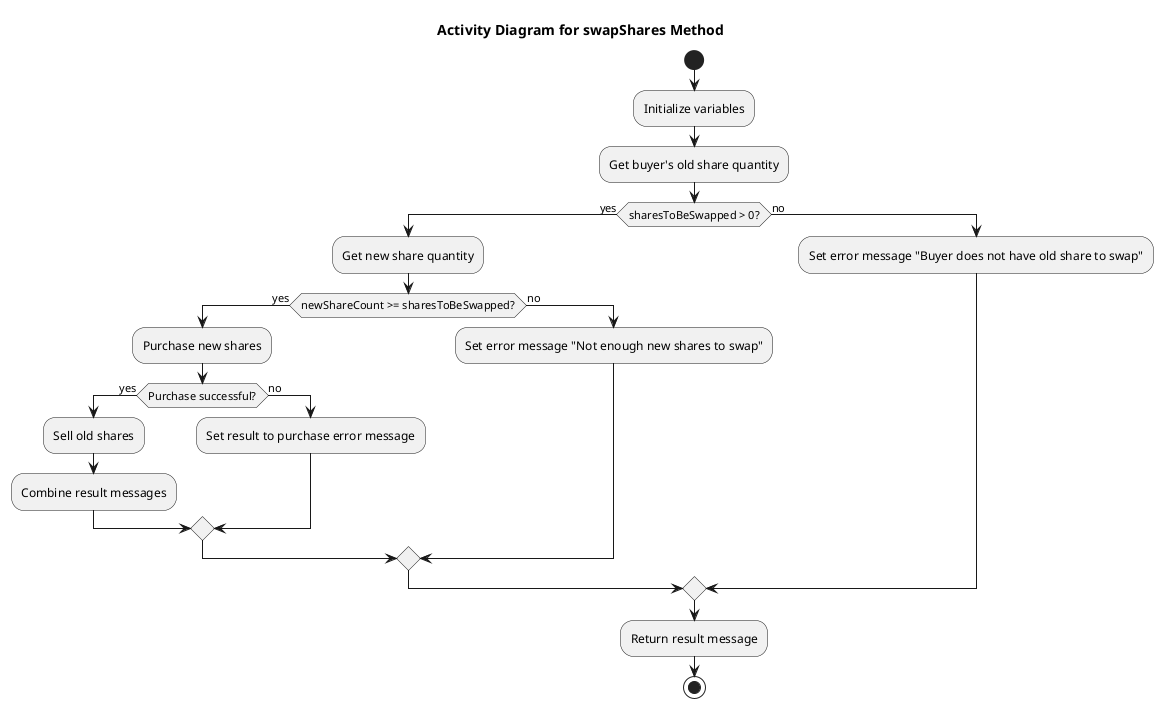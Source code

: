 @startuml SwapSharesActivityDiagram

title Activity Diagram for swapShares Method

start

:Initialize variables;


:Get buyer's old share quantity;

if (sharesToBeSwapped > 0?) then (yes)

:Get new share quantity;

  if (newShareCount >= sharesToBeSwapped?) then (yes)
    :Purchase new shares;
    if (Purchase successful?) then (yes)
      :Sell old shares;
      :Combine result messages;
    else (no)
      :Set result to purchase error message;
    endif
  else (no)
    :Set error message "Not enough new shares to swap";
  endif
else (no)
  :Set error message "Buyer does not have old share to swap";
endif

:Return result message;

stop

@enduml